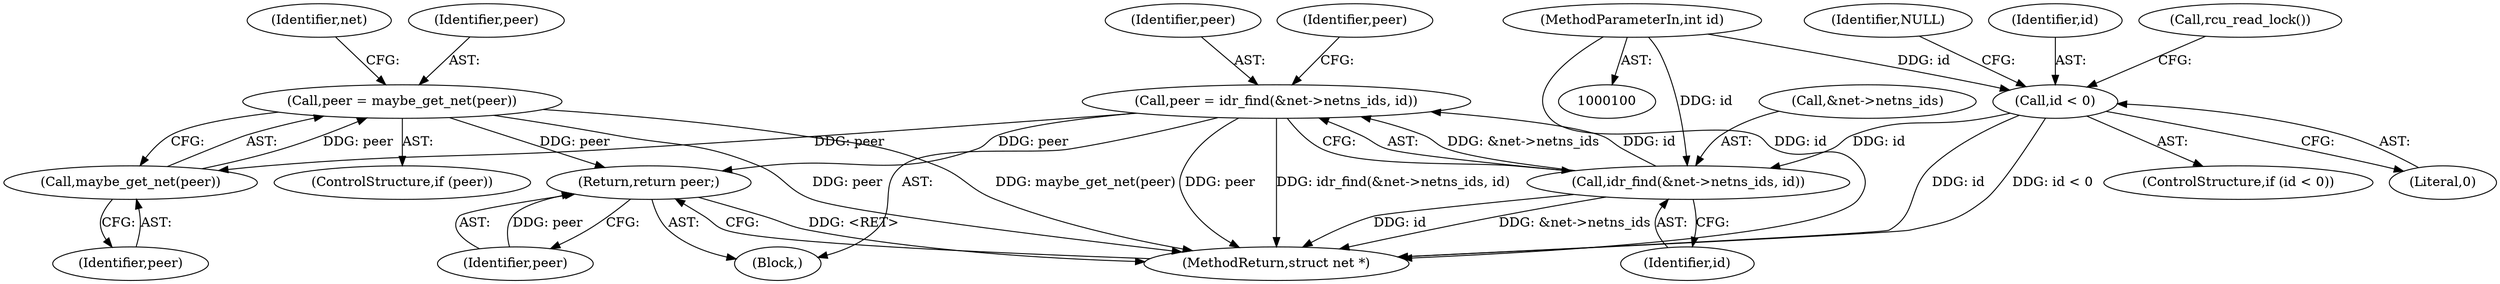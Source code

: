 digraph "0_linux_21b5944350052d2583e82dd59b19a9ba94a007f0@pointer" {
"1000127" [label="(Call,peer = maybe_get_net(peer))"];
"1000129" [label="(Call,maybe_get_net(peer))"];
"1000117" [label="(Call,peer = idr_find(&net->netns_ids, id))"];
"1000119" [label="(Call,idr_find(&net->netns_ids, id))"];
"1000106" [label="(Call,id < 0)"];
"1000102" [label="(MethodParameterIn,int id)"];
"1000137" [label="(Return,return peer;)"];
"1000139" [label="(MethodReturn,struct net *)"];
"1000126" [label="(Identifier,peer)"];
"1000128" [label="(Identifier,peer)"];
"1000130" [label="(Identifier,peer)"];
"1000137" [label="(Return,return peer;)"];
"1000117" [label="(Call,peer = idr_find(&net->netns_ids, id))"];
"1000111" [label="(Call,rcu_read_lock())"];
"1000110" [label="(Identifier,NULL)"];
"1000120" [label="(Call,&net->netns_ids)"];
"1000119" [label="(Call,idr_find(&net->netns_ids, id))"];
"1000118" [label="(Identifier,peer)"];
"1000138" [label="(Identifier,peer)"];
"1000108" [label="(Literal,0)"];
"1000124" [label="(Identifier,id)"];
"1000129" [label="(Call,maybe_get_net(peer))"];
"1000107" [label="(Identifier,id)"];
"1000125" [label="(ControlStructure,if (peer))"];
"1000127" [label="(Call,peer = maybe_get_net(peer))"];
"1000103" [label="(Block,)"];
"1000106" [label="(Call,id < 0)"];
"1000102" [label="(MethodParameterIn,int id)"];
"1000134" [label="(Identifier,net)"];
"1000105" [label="(ControlStructure,if (id < 0))"];
"1000127" -> "1000125"  [label="AST: "];
"1000127" -> "1000129"  [label="CFG: "];
"1000128" -> "1000127"  [label="AST: "];
"1000129" -> "1000127"  [label="AST: "];
"1000134" -> "1000127"  [label="CFG: "];
"1000127" -> "1000139"  [label="DDG: maybe_get_net(peer)"];
"1000127" -> "1000139"  [label="DDG: peer"];
"1000129" -> "1000127"  [label="DDG: peer"];
"1000127" -> "1000137"  [label="DDG: peer"];
"1000129" -> "1000130"  [label="CFG: "];
"1000130" -> "1000129"  [label="AST: "];
"1000117" -> "1000129"  [label="DDG: peer"];
"1000117" -> "1000103"  [label="AST: "];
"1000117" -> "1000119"  [label="CFG: "];
"1000118" -> "1000117"  [label="AST: "];
"1000119" -> "1000117"  [label="AST: "];
"1000126" -> "1000117"  [label="CFG: "];
"1000117" -> "1000139"  [label="DDG: peer"];
"1000117" -> "1000139"  [label="DDG: idr_find(&net->netns_ids, id)"];
"1000119" -> "1000117"  [label="DDG: &net->netns_ids"];
"1000119" -> "1000117"  [label="DDG: id"];
"1000117" -> "1000137"  [label="DDG: peer"];
"1000119" -> "1000124"  [label="CFG: "];
"1000120" -> "1000119"  [label="AST: "];
"1000124" -> "1000119"  [label="AST: "];
"1000119" -> "1000139"  [label="DDG: &net->netns_ids"];
"1000119" -> "1000139"  [label="DDG: id"];
"1000106" -> "1000119"  [label="DDG: id"];
"1000102" -> "1000119"  [label="DDG: id"];
"1000106" -> "1000105"  [label="AST: "];
"1000106" -> "1000108"  [label="CFG: "];
"1000107" -> "1000106"  [label="AST: "];
"1000108" -> "1000106"  [label="AST: "];
"1000110" -> "1000106"  [label="CFG: "];
"1000111" -> "1000106"  [label="CFG: "];
"1000106" -> "1000139"  [label="DDG: id"];
"1000106" -> "1000139"  [label="DDG: id < 0"];
"1000102" -> "1000106"  [label="DDG: id"];
"1000102" -> "1000100"  [label="AST: "];
"1000102" -> "1000139"  [label="DDG: id"];
"1000137" -> "1000103"  [label="AST: "];
"1000137" -> "1000138"  [label="CFG: "];
"1000138" -> "1000137"  [label="AST: "];
"1000139" -> "1000137"  [label="CFG: "];
"1000137" -> "1000139"  [label="DDG: <RET>"];
"1000138" -> "1000137"  [label="DDG: peer"];
}
